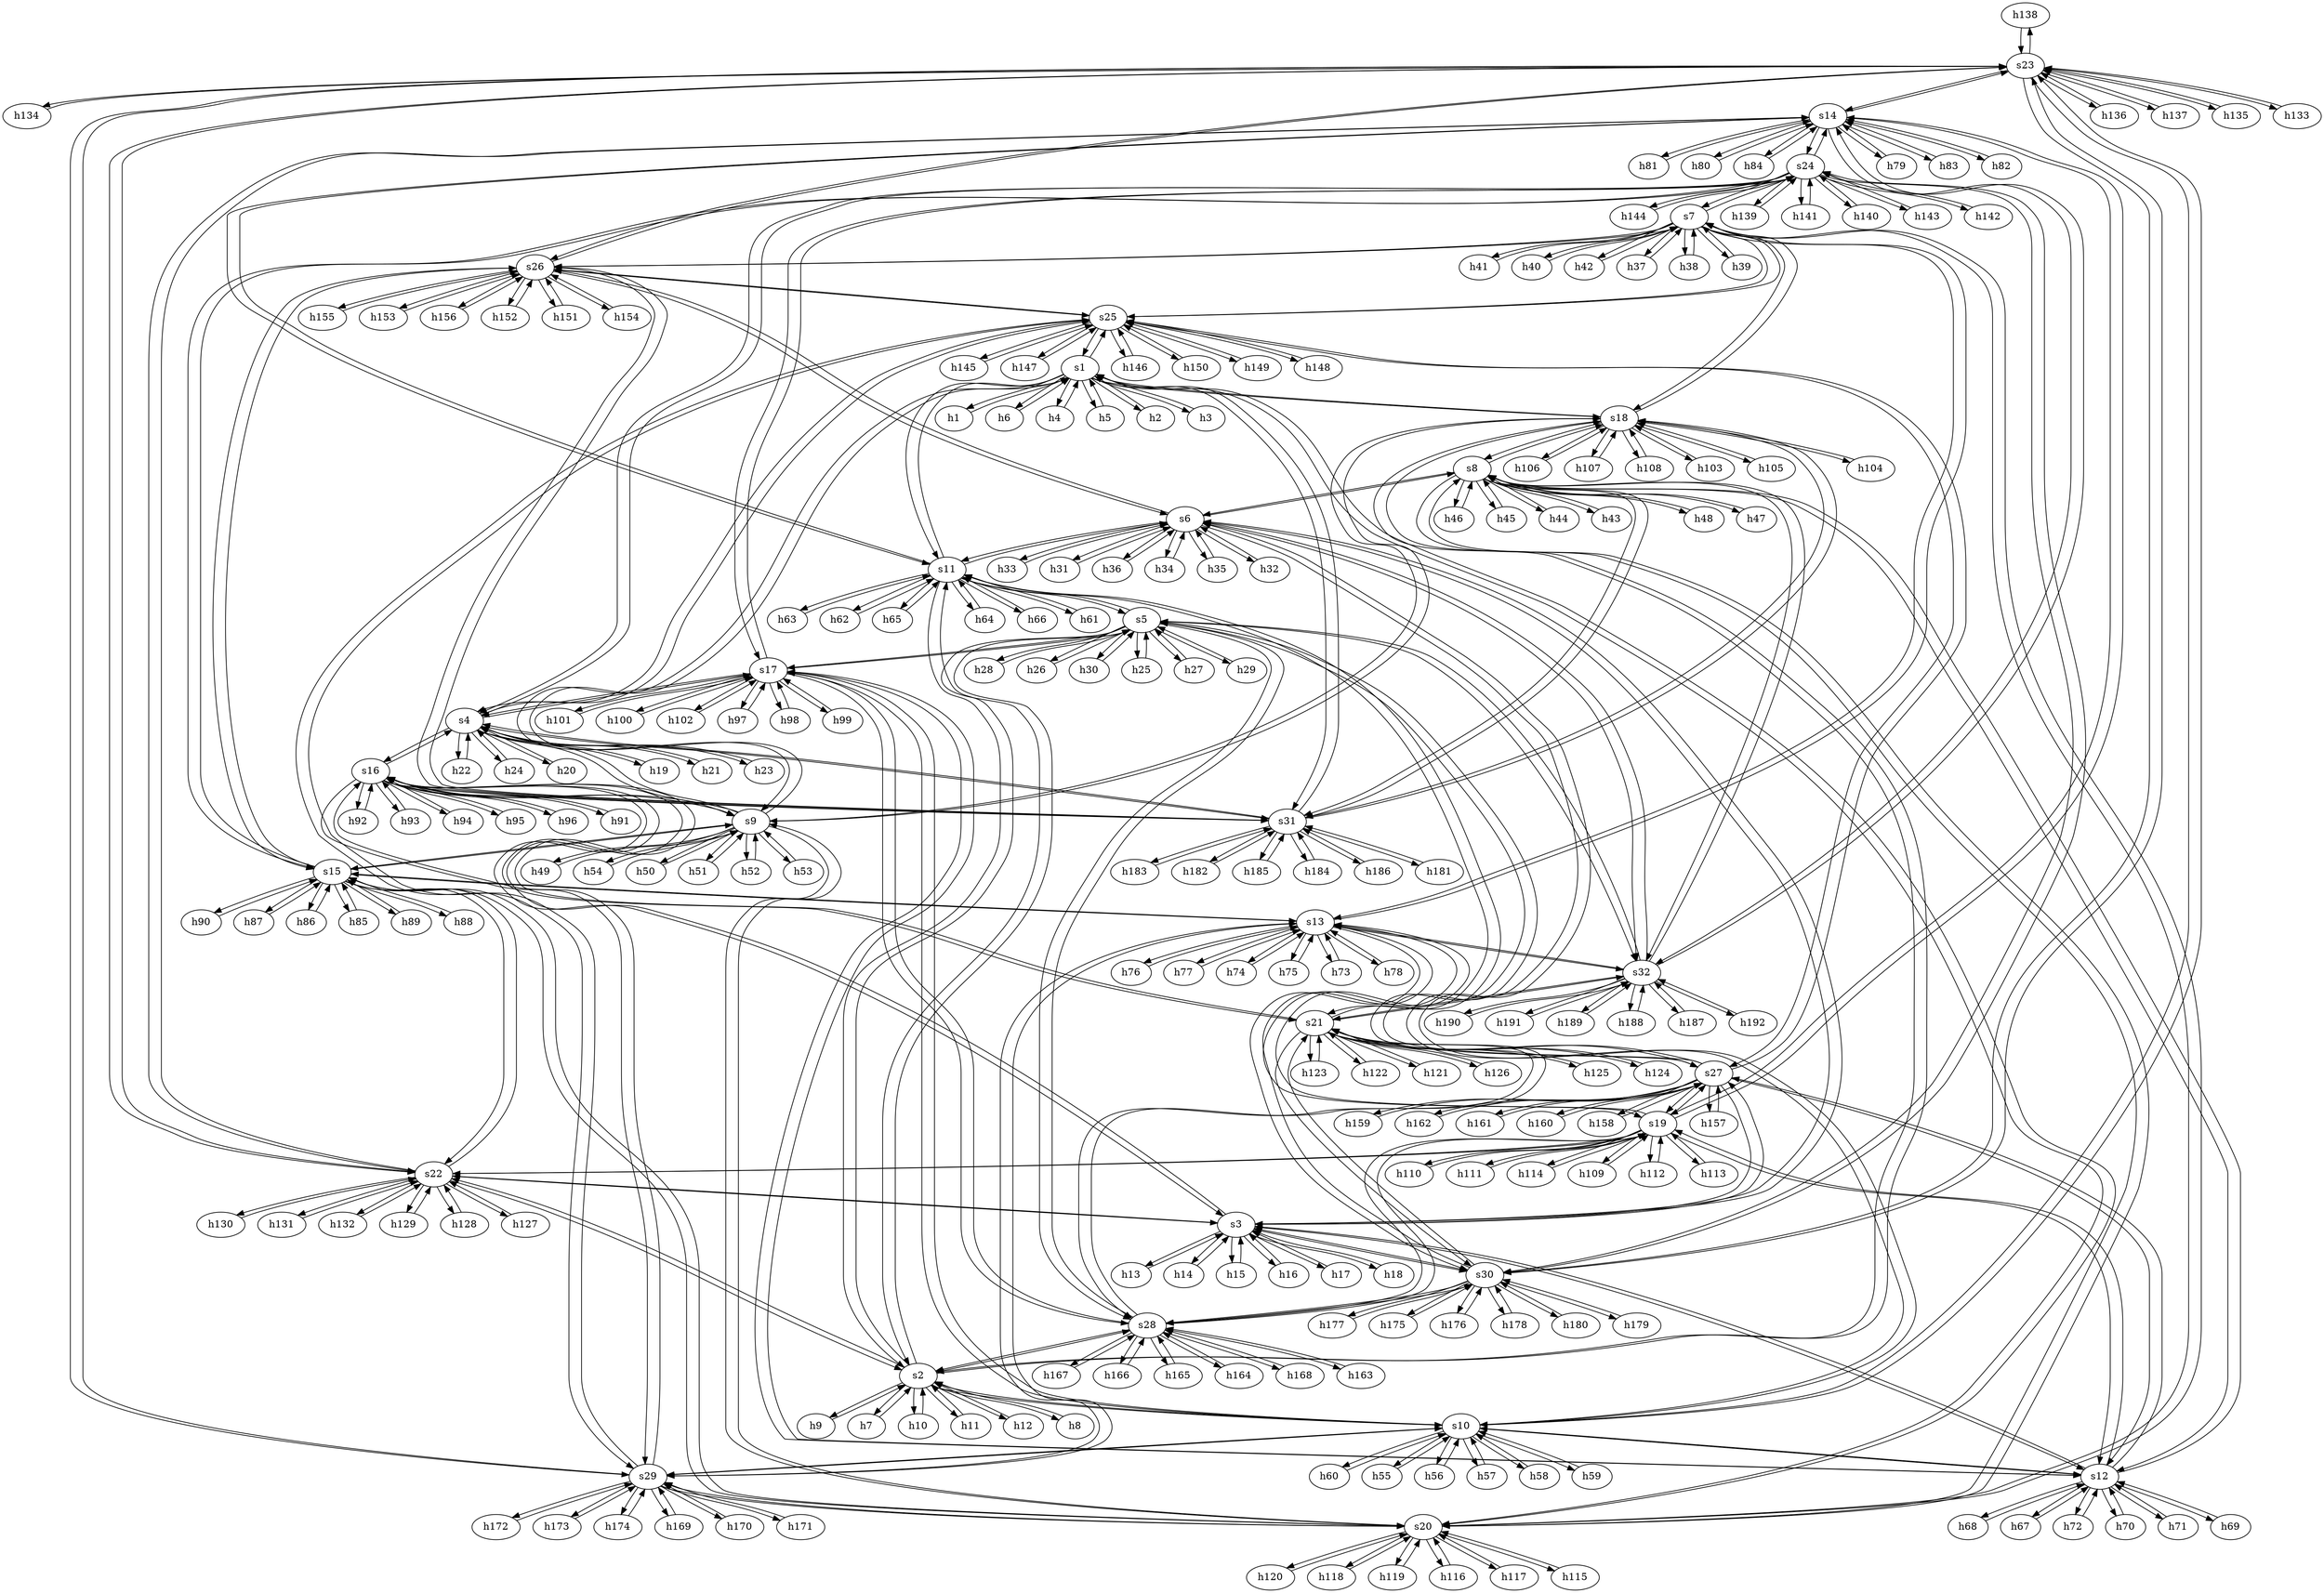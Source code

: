 strict digraph "" {
	h138	 [ip="111.0.0.138",
		mac="0:0:0:0:0:8a",
		type=host];
	s23	 [id=23,
		type=switch];
	h138 -> s23	 [capacity="1Gbps",
		cost=1,
		dst_port=11,
		src_port=0];
	h139	 [ip="111.0.0.139",
		mac="0:0:0:0:0:8b",
		type=host];
	s24	 [id=24,
		type=switch];
	h139 -> s24	 [capacity="1Gbps",
		cost=1,
		dst_port=6,
		src_port=0];
	h134	 [ip="111.0.0.134",
		mac="0:0:0:0:0:86",
		type=host];
	h134 -> s23	 [capacity="1Gbps",
		cost=1,
		dst_port=7,
		src_port=0];
	s7	 [id=7,
		type=switch];
	h41	 [ip="111.0.0.41",
		mac="0:0:0:0:0:29",
		type=host];
	s7 -> h41	 [capacity="1Gbps",
		cost=1,
		dst_port=0,
		src_port=10];
	h40	 [ip="111.0.0.40",
		mac="0:0:0:0:0:28",
		type=host];
	s7 -> h40	 [capacity="1Gbps",
		cost=1,
		dst_port=0,
		src_port=9];
	h42	 [ip="111.0.0.42",
		mac="0:0:0:0:0:2a",
		type=host];
	s7 -> h42	 [capacity="1Gbps",
		cost=1,
		dst_port=0,
		src_port=11];
	s18	 [id=18,
		type=switch];
	s7 -> s18	 [capacity="1Gbps",
		cost=1,
		dst_port=5,
		src_port=0];
	s13	 [id=13,
		type=switch];
	s7 -> s13	 [capacity="1Gbps",
		cost=1,
		dst_port=1,
		src_port=1];
	s25	 [id=25,
		type=switch];
	s7 -> s25	 [capacity="1Gbps",
		cost=1,
		dst_port=1,
		src_port=5];
	h37	 [ip="111.0.0.37",
		mac="0:0:0:0:0:25",
		type=host];
	s7 -> h37	 [capacity="1Gbps",
		cost=1,
		dst_port=0,
		src_port=6];
	h38	 [ip="111.0.0.38",
		mac="0:0:0:0:0:26",
		type=host];
	s7 -> h38	 [capacity="1Gbps",
		cost=1,
		dst_port=0,
		src_port=7];
	h39	 [ip="111.0.0.39",
		mac="0:0:0:0:0:27",
		type=host];
	s7 -> h39	 [capacity="1Gbps",
		cost=1,
		dst_port=0,
		src_port=8];
	s20	 [id=20,
		type=switch];
	s7 -> s20	 [capacity="1Gbps",
		cost=1,
		dst_port=3,
		src_port=2];
	s26	 [id=26,
		type=switch];
	s7 -> s26	 [capacity="1Gbps",
		cost=1,
		dst_port=0,
		src_port=3];
	s7 -> s24	 [capacity="1Gbps",
		cost=1,
		dst_port=0,
		src_port=4];
	h136	 [ip="111.0.0.136",
		mac="0:0:0:0:0:88",
		type=host];
	h136 -> s23	 [capacity="1Gbps",
		cost=1,
		dst_port=9,
		src_port=0];
	h137	 [ip="111.0.0.137",
		mac="0:0:0:0:0:89",
		type=host];
	h137 -> s23	 [capacity="1Gbps",
		cost=1,
		dst_port=10,
		src_port=0];
	h130	 [ip="111.0.0.130",
		mac="0:0:0:0:0:82",
		type=host];
	s22	 [id=22,
		type=switch];
	h130 -> s22	 [capacity="1Gbps",
		cost=1,
		dst_port=9,
		src_port=0];
	h131	 [ip="111.0.0.131",
		mac="0:0:0:0:0:83",
		type=host];
	h131 -> s22	 [capacity="1Gbps",
		cost=1,
		dst_port=10,
		src_port=0];
	h132	 [ip="111.0.0.132",
		mac="0:0:0:0:0:84",
		type=host];
	h132 -> s22	 [capacity="1Gbps",
		cost=1,
		dst_port=11,
		src_port=0];
	h20	 [ip="111.0.0.20",
		mac="0:0:0:0:0:14",
		type=host];
	s4	 [id=4,
		type=switch];
	h20 -> s4	 [capacity="1Gbps",
		cost=1,
		dst_port=7,
		src_port=0];
	h47	 [ip="111.0.0.47",
		mac="0:0:0:0:0:2f",
		type=host];
	s8	 [id=8,
		type=switch];
	h47 -> s8	 [capacity="1Gbps",
		cost=1,
		dst_port=10,
		src_port=0];
	h46	 [ip="111.0.0.46",
		mac="0:0:0:0:0:2e",
		type=host];
	h46 -> s8	 [capacity="1Gbps",
		cost=1,
		dst_port=9,
		src_port=0];
	h45	 [ip="111.0.0.45",
		mac="0:0:0:0:0:2d",
		type=host];
	h45 -> s8	 [capacity="1Gbps",
		cost=1,
		dst_port=8,
		src_port=0];
	h44	 [ip="111.0.0.44",
		mac="0:0:0:0:0:2c",
		type=host];
	h44 -> s8	 [capacity="1Gbps",
		cost=1,
		dst_port=7,
		src_port=0];
	h43	 [ip="111.0.0.43",
		mac="0:0:0:0:0:2b",
		type=host];
	h43 -> s8	 [capacity="1Gbps",
		cost=1,
		dst_port=6,
		src_port=0];
	s5	 [id=5,
		type=switch];
	s11	 [id=11,
		type=switch];
	s5 -> s11	 [capacity="1Gbps",
		cost=1,
		dst_port=3,
		src_port=1];
	s17	 [id=17,
		type=switch];
	s5 -> s17	 [capacity="1Gbps",
		cost=1,
		dst_port=2,
		src_port=2];
	s32	 [id=32,
		type=switch];
	s5 -> s32	 [capacity="1Gbps",
		cost=1,
		dst_port=3,
		src_port=3];
	h29	 [ip="111.0.0.29",
		mac="0:0:0:0:0:1d",
		type=host];
	s5 -> h29	 [capacity="1Gbps",
		cost=1,
		dst_port=0,
		src_port=10];
	h28	 [ip="111.0.0.28",
		mac="0:0:0:0:0:1c",
		type=host];
	s5 -> h28	 [capacity="1Gbps",
		cost=1,
		dst_port=0,
		src_port=9];
	s2	 [id=2,
		type=switch];
	s5 -> s2	 [capacity="1Gbps",
		cost=1,
		dst_port=3,
		src_port=0];
	h26	 [ip="111.0.0.26",
		mac="0:0:0:0:0:1a",
		type=host];
	s5 -> h26	 [capacity="1Gbps",
		cost=1,
		dst_port=0,
		src_port=7];
	h30	 [ip="111.0.0.30",
		mac="0:0:0:0:0:1e",
		type=host];
	s5 -> h30	 [capacity="1Gbps",
		cost=1,
		dst_port=0,
		src_port=11];
	h25	 [ip="111.0.0.25",
		mac="0:0:0:0:0:19",
		type=host];
	s5 -> h25	 [capacity="1Gbps",
		cost=1,
		dst_port=0,
		src_port=6];
	s27	 [id=27,
		type=switch];
	s5 -> s27	 [capacity="1Gbps",
		cost=1,
		dst_port=3,
		src_port=4];
	s28	 [id=28,
		type=switch];
	s5 -> s28	 [capacity="1Gbps",
		cost=1,
		dst_port=4,
		src_port=5];
	h27	 [ip="111.0.0.27",
		mac="0:0:0:0:0:1b",
		type=host];
	s5 -> h27	 [capacity="1Gbps",
		cost=1,
		dst_port=0,
		src_port=8];
	h41 -> s7	 [capacity="1Gbps",
		cost=1,
		dst_port=10,
		src_port=0];
	h40 -> s7	 [capacity="1Gbps",
		cost=1,
		dst_port=9,
		src_port=0];
	s4 -> h20	 [capacity="1Gbps",
		cost=1,
		dst_port=0,
		src_port=7];
	s4 -> s17	 [capacity="1Gbps",
		cost=1,
		dst_port=3,
		src_port=1];
	s16	 [id=16,
		type=switch];
	s4 -> s16	 [capacity="1Gbps",
		cost=1,
		dst_port=3,
		src_port=3];
	s31	 [id=31,
		type=switch];
	s4 -> s31	 [capacity="1Gbps",
		cost=1,
		dst_port=3,
		src_port=2];
	h19	 [ip="111.0.0.19",
		mac="0:0:0:0:0:13",
		type=host];
	s4 -> h19	 [capacity="1Gbps",
		cost=1,
		dst_port=0,
		src_port=6];
	s9	 [id=9,
		type=switch];
	s4 -> s9	 [capacity="1Gbps",
		cost=1,
		dst_port=4,
		src_port=0];
	h21	 [ip="111.0.0.21",
		mac="0:0:0:0:0:15",
		type=host];
	s4 -> h21	 [capacity="1Gbps",
		cost=1,
		dst_port=0,
		src_port=8];
	h23	 [ip="111.0.0.23",
		mac="0:0:0:0:0:17",
		type=host];
	s4 -> h23	 [capacity="1Gbps",
		cost=1,
		dst_port=0,
		src_port=10];
	h22	 [ip="111.0.0.22",
		mac="0:0:0:0:0:16",
		type=host];
	s4 -> h22	 [capacity="1Gbps",
		cost=1,
		dst_port=0,
		src_port=9];
	s4 -> s25	 [capacity="1Gbps",
		cost=1,
		dst_port=2,
		src_port=5];
	s4 -> s24	 [capacity="1Gbps",
		cost=1,
		dst_port=5,
		src_port=4];
	h24	 [ip="111.0.0.24",
		mac="0:0:0:0:0:18",
		type=host];
	s4 -> h24	 [capacity="1Gbps",
		cost=1,
		dst_port=0,
		src_port=11];
	h49	 [ip="111.0.0.49",
		mac="0:0:0:0:0:31",
		type=host];
	h49 -> s9	 [capacity="1Gbps",
		cost=1,
		dst_port=6,
		src_port=0];
	h48	 [ip="111.0.0.48",
		mac="0:0:0:0:0:30",
		type=host];
	h48 -> s8	 [capacity="1Gbps",
		cost=1,
		dst_port=11,
		src_port=0];
	h149	 [ip="111.0.0.149",
		mac="0:0:0:0:0:95",
		type=host];
	h149 -> s25	 [capacity="1Gbps",
		cost=1,
		dst_port=10,
		src_port=0];
	h148	 [ip="111.0.0.148",
		mac="0:0:0:0:0:94",
		type=host];
	h148 -> s25	 [capacity="1Gbps",
		cost=1,
		dst_port=9,
		src_port=0];
	h179	 [ip="111.0.0.179",
		mac="0:0:0:0:0:b3",
		type=host];
	s30	 [id=30,
		type=switch];
	h179 -> s30	 [capacity="1Gbps",
		cost=1,
		dst_port=10,
		src_port=0];
	h135	 [ip="111.0.0.135",
		mac="0:0:0:0:0:87",
		type=host];
	h135 -> s23	 [capacity="1Gbps",
		cost=1,
		dst_port=8,
		src_port=0];
	h141	 [ip="111.0.0.141",
		mac="0:0:0:0:0:8d",
		type=host];
	h141 -> s24	 [capacity="1Gbps",
		cost=1,
		dst_port=8,
		src_port=0];
	h140	 [ip="111.0.0.140",
		mac="0:0:0:0:0:8c",
		type=host];
	h140 -> s24	 [capacity="1Gbps",
		cost=1,
		dst_port=7,
		src_port=0];
	h143	 [ip="111.0.0.143",
		mac="0:0:0:0:0:8f",
		type=host];
	h143 -> s24	 [capacity="1Gbps",
		cost=1,
		dst_port=10,
		src_port=0];
	h142	 [ip="111.0.0.142",
		mac="0:0:0:0:0:8e",
		type=host];
	h142 -> s24	 [capacity="1Gbps",
		cost=1,
		dst_port=9,
		src_port=0];
	h145	 [ip="111.0.0.145",
		mac="0:0:0:0:0:91",
		type=host];
	h145 -> s25	 [capacity="1Gbps",
		cost=1,
		dst_port=6,
		src_port=0];
	h144	 [ip="111.0.0.144",
		mac="0:0:0:0:0:90",
		type=host];
	h144 -> s24	 [capacity="1Gbps",
		cost=1,
		dst_port=11,
		src_port=0];
	h147	 [ip="111.0.0.147",
		mac="0:0:0:0:0:93",
		type=host];
	h147 -> s25	 [capacity="1Gbps",
		cost=1,
		dst_port=8,
		src_port=0];
	h146	 [ip="111.0.0.146",
		mac="0:0:0:0:0:92",
		type=host];
	h146 -> s25	 [capacity="1Gbps",
		cost=1,
		dst_port=7,
		src_port=0];
	h129	 [ip="111.0.0.129",
		mac="0:0:0:0:0:81",
		type=host];
	h129 -> s22	 [capacity="1Gbps",
		cost=1,
		dst_port=8,
		src_port=0];
	h128	 [ip="111.0.0.128",
		mac="0:0:0:0:0:80",
		type=host];
	h128 -> s22	 [capacity="1Gbps",
		cost=1,
		dst_port=7,
		src_port=0];
	h127	 [ip="111.0.0.127",
		mac="0:0:0:0:0:7f",
		type=host];
	h127 -> s22	 [capacity="1Gbps",
		cost=1,
		dst_port=6,
		src_port=0];
	h126	 [ip="111.0.0.126",
		mac="0:0:0:0:0:7e",
		type=host];
	s21	 [id=21,
		type=switch];
	h126 -> s21	 [capacity="1Gbps",
		cost=1,
		dst_port=11,
		src_port=0];
	h125	 [ip="111.0.0.125",
		mac="0:0:0:0:0:7d",
		type=host];
	h125 -> s21	 [capacity="1Gbps",
		cost=1,
		dst_port=10,
		src_port=0];
	h124	 [ip="111.0.0.124",
		mac="0:0:0:0:0:7c",
		type=host];
	h124 -> s21	 [capacity="1Gbps",
		cost=1,
		dst_port=9,
		src_port=0];
	h123	 [ip="111.0.0.123",
		mac="0:0:0:0:0:7b",
		type=host];
	h123 -> s21	 [capacity="1Gbps",
		cost=1,
		dst_port=8,
		src_port=0];
	h122	 [ip="111.0.0.122",
		mac="0:0:0:0:0:7a",
		type=host];
	h122 -> s21	 [capacity="1Gbps",
		cost=1,
		dst_port=7,
		src_port=0];
	h121	 [ip="111.0.0.121",
		mac="0:0:0:0:0:79",
		type=host];
	h121 -> s21	 [capacity="1Gbps",
		cost=1,
		dst_port=6,
		src_port=0];
	h120	 [ip="111.0.0.120",
		mac="0:0:0:0:0:78",
		type=host];
	h120 -> s20	 [capacity="1Gbps",
		cost=1,
		dst_port=11,
		src_port=0];
	h54	 [ip="111.0.0.54",
		mac="0:0:0:0:0:36",
		type=host];
	h54 -> s9	 [capacity="1Gbps",
		cost=1,
		dst_port=11,
		src_port=0];
	h55	 [ip="111.0.0.55",
		mac="0:0:0:0:0:37",
		type=host];
	s10	 [id=10,
		type=switch];
	h55 -> s10	 [capacity="1Gbps",
		cost=1,
		dst_port=6,
		src_port=0];
	h56	 [ip="111.0.0.56",
		mac="0:0:0:0:0:38",
		type=host];
	h56 -> s10	 [capacity="1Gbps",
		cost=1,
		dst_port=7,
		src_port=0];
	h57	 [ip="111.0.0.57",
		mac="0:0:0:0:0:39",
		type=host];
	h57 -> s10	 [capacity="1Gbps",
		cost=1,
		dst_port=8,
		src_port=0];
	h50	 [ip="111.0.0.50",
		mac="0:0:0:0:0:32",
		type=host];
	h50 -> s9	 [capacity="1Gbps",
		cost=1,
		dst_port=7,
		src_port=0];
	h51	 [ip="111.0.0.51",
		mac="0:0:0:0:0:33",
		type=host];
	h51 -> s9	 [capacity="1Gbps",
		cost=1,
		dst_port=8,
		src_port=0];
	h52	 [ip="111.0.0.52",
		mac="0:0:0:0:0:34",
		type=host];
	h52 -> s9	 [capacity="1Gbps",
		cost=1,
		dst_port=9,
		src_port=0];
	h53	 [ip="111.0.0.53",
		mac="0:0:0:0:0:35",
		type=host];
	h53 -> s9	 [capacity="1Gbps",
		cost=1,
		dst_port=10,
		src_port=0];
	h133	 [ip="111.0.0.133",
		mac="0:0:0:0:0:85",
		type=host];
	h133 -> s23	 [capacity="1Gbps",
		cost=1,
		dst_port=6,
		src_port=0];
	h58	 [ip="111.0.0.58",
		mac="0:0:0:0:0:3a",
		type=host];
	h58 -> s10	 [capacity="1Gbps",
		cost=1,
		dst_port=9,
		src_port=0];
	h59	 [ip="111.0.0.59",
		mac="0:0:0:0:0:3b",
		type=host];
	h59 -> s10	 [capacity="1Gbps",
		cost=1,
		dst_port=10,
		src_port=0];
	h159	 [ip="111.0.0.159",
		mac="0:0:0:0:0:9f",
		type=host];
	h159 -> s27	 [capacity="1Gbps",
		cost=1,
		dst_port=8,
		src_port=0];
	h181	 [ip="111.0.0.181",
		mac="0:0:0:0:0:b5",
		type=host];
	h181 -> s31	 [capacity="1Gbps",
		cost=1,
		dst_port=6,
		src_port=0];
	h177	 [ip="111.0.0.177",
		mac="0:0:0:0:0:b1",
		type=host];
	h177 -> s30	 [capacity="1Gbps",
		cost=1,
		dst_port=8,
		src_port=0];
	h42 -> s7	 [capacity="1Gbps",
		cost=1,
		dst_port=11,
		src_port=0];
	h118	 [ip="111.0.0.118",
		mac="0:0:0:0:0:76",
		type=host];
	h118 -> s20	 [capacity="1Gbps",
		cost=1,
		dst_port=9,
		src_port=0];
	h119	 [ip="111.0.0.119",
		mac="0:0:0:0:0:77",
		type=host];
	h119 -> s20	 [capacity="1Gbps",
		cost=1,
		dst_port=10,
		src_port=0];
	h112	 [ip="111.0.0.112",
		mac="0:0:0:0:0:70",
		type=host];
	s19	 [id=19,
		type=switch];
	h112 -> s19	 [capacity="1Gbps",
		cost=1,
		dst_port=9,
		src_port=0];
	h113	 [ip="111.0.0.113",
		mac="0:0:0:0:0:71",
		type=host];
	h113 -> s19	 [capacity="1Gbps",
		cost=1,
		dst_port=10,
		src_port=0];
	h110	 [ip="111.0.0.110",
		mac="0:0:0:0:0:6e",
		type=host];
	h110 -> s19	 [capacity="1Gbps",
		cost=1,
		dst_port=7,
		src_port=0];
	h111	 [ip="111.0.0.111",
		mac="0:0:0:0:0:6f",
		type=host];
	h111 -> s19	 [capacity="1Gbps",
		cost=1,
		dst_port=8,
		src_port=0];
	h116	 [ip="111.0.0.116",
		mac="0:0:0:0:0:74",
		type=host];
	h116 -> s20	 [capacity="1Gbps",
		cost=1,
		dst_port=7,
		src_port=0];
	h117	 [ip="111.0.0.117",
		mac="0:0:0:0:0:75",
		type=host];
	h117 -> s20	 [capacity="1Gbps",
		cost=1,
		dst_port=8,
		src_port=0];
	h114	 [ip="111.0.0.114",
		mac="0:0:0:0:0:72",
		type=host];
	h114 -> s19	 [capacity="1Gbps",
		cost=1,
		dst_port=11,
		src_port=0];
	h115	 [ip="111.0.0.115",
		mac="0:0:0:0:0:73",
		type=host];
	h115 -> s20	 [capacity="1Gbps",
		cost=1,
		dst_port=6,
		src_port=0];
	h69	 [ip="111.0.0.69",
		mac="0:0:0:0:0:45",
		type=host];
	s12	 [id=12,
		type=switch];
	h69 -> s12	 [capacity="1Gbps",
		cost=1,
		dst_port=8,
		src_port=0];
	h68	 [ip="111.0.0.68",
		mac="0:0:0:0:0:44",
		type=host];
	h68 -> s12	 [capacity="1Gbps",
		cost=1,
		dst_port=7,
		src_port=0];
	h190	 [ip="111.0.0.190",
		mac="0:0:0:0:0:be",
		type=host];
	h190 -> s32	 [capacity="1Gbps",
		cost=1,
		dst_port=9,
		src_port=0];
	h191	 [ip="111.0.0.191",
		mac="0:0:0:0:0:bf",
		type=host];
	h191 -> s32	 [capacity="1Gbps",
		cost=1,
		dst_port=10,
		src_port=0];
	h61	 [ip="111.0.0.61",
		mac="0:0:0:0:0:3d",
		type=host];
	h61 -> s11	 [capacity="1Gbps",
		cost=1,
		dst_port=6,
		src_port=0];
	h60	 [ip="111.0.0.60",
		mac="0:0:0:0:0:3c",
		type=host];
	h60 -> s10	 [capacity="1Gbps",
		cost=1,
		dst_port=11,
		src_port=0];
	h63	 [ip="111.0.0.63",
		mac="0:0:0:0:0:3f",
		type=host];
	h63 -> s11	 [capacity="1Gbps",
		cost=1,
		dst_port=8,
		src_port=0];
	h62	 [ip="111.0.0.62",
		mac="0:0:0:0:0:3e",
		type=host];
	h62 -> s11	 [capacity="1Gbps",
		cost=1,
		dst_port=7,
		src_port=0];
	h65	 [ip="111.0.0.65",
		mac="0:0:0:0:0:41",
		type=host];
	h65 -> s11	 [capacity="1Gbps",
		cost=1,
		dst_port=10,
		src_port=0];
	h64	 [ip="111.0.0.64",
		mac="0:0:0:0:0:40",
		type=host];
	h64 -> s11	 [capacity="1Gbps",
		cost=1,
		dst_port=9,
		src_port=0];
	h67	 [ip="111.0.0.67",
		mac="0:0:0:0:0:43",
		type=host];
	h67 -> s12	 [capacity="1Gbps",
		cost=1,
		dst_port=6,
		src_port=0];
	h66	 [ip="111.0.0.66",
		mac="0:0:0:0:0:42",
		type=host];
	h66 -> s11	 [capacity="1Gbps",
		cost=1,
		dst_port=11,
		src_port=0];
	h183	 [ip="111.0.0.183",
		mac="0:0:0:0:0:b7",
		type=host];
	h183 -> s31	 [capacity="1Gbps",
		cost=1,
		dst_port=8,
		src_port=0];
	h170	 [ip="111.0.0.170",
		mac="0:0:0:0:0:aa",
		type=host];
	s29	 [id=29,
		type=switch];
	h170 -> s29	 [capacity="1Gbps",
		cost=1,
		dst_port=7,
		src_port=0];
	h171	 [ip="111.0.0.171",
		mac="0:0:0:0:0:ab",
		type=host];
	h171 -> s29	 [capacity="1Gbps",
		cost=1,
		dst_port=8,
		src_port=0];
	h172	 [ip="111.0.0.172",
		mac="0:0:0:0:0:ac",
		type=host];
	h172 -> s29	 [capacity="1Gbps",
		cost=1,
		dst_port=9,
		src_port=0];
	h173	 [ip="111.0.0.173",
		mac="0:0:0:0:0:ad",
		type=host];
	h173 -> s29	 [capacity="1Gbps",
		cost=1,
		dst_port=10,
		src_port=0];
	h174	 [ip="111.0.0.174",
		mac="0:0:0:0:0:ae",
		type=host];
	h174 -> s29	 [capacity="1Gbps",
		cost=1,
		dst_port=11,
		src_port=0];
	h182	 [ip="111.0.0.182",
		mac="0:0:0:0:0:b6",
		type=host];
	h182 -> s31	 [capacity="1Gbps",
		cost=1,
		dst_port=7,
		src_port=0];
	h175	 [ip="111.0.0.175",
		mac="0:0:0:0:0:af",
		type=host];
	h175 -> s30	 [capacity="1Gbps",
		cost=1,
		dst_port=6,
		src_port=0];
	s19 -> h112	 [capacity="1Gbps",
		cost=1,
		dst_port=0,
		src_port=9];
	s19 -> h113	 [capacity="1Gbps",
		cost=1,
		dst_port=0,
		src_port=10];
	s19 -> h110	 [capacity="1Gbps",
		cost=1,
		dst_port=0,
		src_port=7];
	s19 -> h111	 [capacity="1Gbps",
		cost=1,
		dst_port=0,
		src_port=8];
	s19 -> h114	 [capacity="1Gbps",
		cost=1,
		dst_port=0,
		src_port=11];
	s19 -> s13	 [capacity="1Gbps",
		cost=1,
		dst_port=0,
		src_port=0];
	s19 -> s12	 [capacity="1Gbps",
		cost=1,
		dst_port=0,
		src_port=1];
	s14	 [id=14,
		type=switch];
	s19 -> s14	 [capacity="1Gbps",
		cost=1,
		dst_port=0,
		src_port=2];
	h109	 [ip="111.0.0.109",
		mac="0:0:0:0:0:6d",
		type=host];
	s19 -> h109	 [capacity="1Gbps",
		cost=1,
		dst_port=0,
		src_port=6];
	s19 -> s22	 [capacity="1Gbps",
		cost=1,
		dst_port=0,
		src_port=3];
	s19 -> s27	 [capacity="1Gbps",
		cost=1,
		dst_port=0,
		src_port=4];
	s19 -> s28	 [capacity="1Gbps",
		cost=1,
		dst_port=0,
		src_port=5];
	s18 -> s7	 [capacity="1Gbps",
		cost=1,
		dst_port=0,
		src_port=5];
	h105	 [ip="111.0.0.105",
		mac="0:0:0:0:0:69",
		type=host];
	s18 -> h105	 [capacity="1Gbps",
		cost=1,
		dst_port=0,
		src_port=8];
	h104	 [ip="111.0.0.104",
		mac="0:0:0:0:0:68",
		type=host];
	s18 -> h104	 [capacity="1Gbps",
		cost=1,
		dst_port=0,
		src_port=7];
	h106	 [ip="111.0.0.106",
		mac="0:0:0:0:0:6a",
		type=host];
	s18 -> h106	 [capacity="1Gbps",
		cost=1,
		dst_port=0,
		src_port=9];
	h107	 [ip="111.0.0.107",
		mac="0:0:0:0:0:6b",
		type=host];
	s18 -> h107	 [capacity="1Gbps",
		cost=1,
		dst_port=0,
		src_port=10];
	h108	 [ip="111.0.0.108",
		mac="0:0:0:0:0:6c",
		type=host];
	s18 -> h108	 [capacity="1Gbps",
		cost=1,
		dst_port=0,
		src_port=11];
	h103	 [ip="111.0.0.103",
		mac="0:0:0:0:0:67",
		type=host];
	s18 -> h103	 [capacity="1Gbps",
		cost=1,
		dst_port=0,
		src_port=6];
	s18 -> s31	 [capacity="1Gbps",
		cost=1,
		dst_port=4,
		src_port=4];
	s18 -> s9	 [capacity="1Gbps",
		cost=1,
		dst_port=0,
		src_port=0];
	s18 -> s8	 [capacity="1Gbps",
		cost=1,
		dst_port=0,
		src_port=1];
	s18 -> s2	 [capacity="1Gbps",
		cost=1,
		dst_port=0,
		src_port=2];
	s1	 [id=1,
		type=switch];
	s18 -> s1	 [capacity="1Gbps",
		cost=1,
		dst_port=1,
		src_port=3];
	h176	 [ip="111.0.0.176",
		mac="0:0:0:0:0:b0",
		type=host];
	h176 -> s30	 [capacity="1Gbps",
		cost=1,
		dst_port=7,
		src_port=0];
	s13 -> s7	 [capacity="1Gbps",
		cost=1,
		dst_port=1,
		src_port=1];
	s13 -> s19	 [capacity="1Gbps",
		cost=1,
		dst_port=0,
		src_port=0];
	s15	 [id=15,
		type=switch];
	s13 -> s15	 [capacity="1Gbps",
		cost=1,
		dst_port=1,
		src_port=3];
	h78	 [ip="111.0.0.78",
		mac="0:0:0:0:0:4e",
		type=host];
	s13 -> h78	 [capacity="1Gbps",
		cost=1,
		dst_port=0,
		src_port=11];
	h76	 [ip="111.0.0.76",
		mac="0:0:0:0:0:4c",
		type=host];
	s13 -> h76	 [capacity="1Gbps",
		cost=1,
		dst_port=0,
		src_port=9];
	h77	 [ip="111.0.0.77",
		mac="0:0:0:0:0:4d",
		type=host];
	s13 -> h77	 [capacity="1Gbps",
		cost=1,
		dst_port=0,
		src_port=10];
	h74	 [ip="111.0.0.74",
		mac="0:0:0:0:0:4a",
		type=host];
	s13 -> h74	 [capacity="1Gbps",
		cost=1,
		dst_port=0,
		src_port=7];
	h75	 [ip="111.0.0.75",
		mac="0:0:0:0:0:4b",
		type=host];
	s13 -> h75	 [capacity="1Gbps",
		cost=1,
		dst_port=0,
		src_port=8];
	h73	 [ip="111.0.0.73",
		mac="0:0:0:0:0:49",
		type=host];
	s13 -> h73	 [capacity="1Gbps",
		cost=1,
		dst_port=0,
		src_port=6];
	s13 -> s30	 [capacity="1Gbps",
		cost=1,
		dst_port=2,
		src_port=2];
	s13 -> s32	 [capacity="1Gbps",
		cost=1,
		dst_port=1,
		src_port=4];
	s13 -> s29	 [capacity="1Gbps",
		cost=1,
		dst_port=0,
		src_port=5];
	s12 -> h69	 [capacity="1Gbps",
		cost=1,
		dst_port=0,
		src_port=8];
	s12 -> h68	 [capacity="1Gbps",
		cost=1,
		dst_port=0,
		src_port=7];
	s12 -> h67	 [capacity="1Gbps",
		cost=1,
		dst_port=0,
		src_port=6];
	s12 -> s19	 [capacity="1Gbps",
		cost=1,
		dst_port=1,
		src_port=0];
	s12 -> s10	 [capacity="1Gbps",
		cost=1,
		dst_port=4,
		src_port=3];
	s12 -> s17	 [capacity="1Gbps",
		cost=1,
		dst_port=0,
		src_port=4];
	h72	 [ip="111.0.0.72",
		mac="0:0:0:0:0:48",
		type=host];
	s12 -> h72	 [capacity="1Gbps",
		cost=1,
		dst_port=0,
		src_port=11];
	h70	 [ip="111.0.0.70",
		mac="0:0:0:0:0:46",
		type=host];
	s12 -> h70	 [capacity="1Gbps",
		cost=1,
		dst_port=0,
		src_port=9];
	h71	 [ip="111.0.0.71",
		mac="0:0:0:0:0:47",
		type=host];
	s12 -> h71	 [capacity="1Gbps",
		cost=1,
		dst_port=0,
		src_port=10];
	s12 -> s8	 [capacity="1Gbps",
		cost=1,
		dst_port=1,
		src_port=1];
	s3	 [id=3,
		type=switch];
	s12 -> s3	 [capacity="1Gbps",
		cost=1,
		dst_port=1,
		src_port=2];
	s12 -> s27	 [capacity="1Gbps",
		cost=1,
		dst_port=2,
		src_port=5];
	s11 -> s5	 [capacity="1Gbps",
		cost=1,
		dst_port=1,
		src_port=3];
	s11 -> h61	 [capacity="1Gbps",
		cost=1,
		dst_port=0,
		src_port=6];
	s11 -> h63	 [capacity="1Gbps",
		cost=1,
		dst_port=0,
		src_port=8];
	s11 -> h62	 [capacity="1Gbps",
		cost=1,
		dst_port=0,
		src_port=7];
	s11 -> h65	 [capacity="1Gbps",
		cost=1,
		dst_port=0,
		src_port=10];
	s11 -> h64	 [capacity="1Gbps",
		cost=1,
		dst_port=0,
		src_port=9];
	s11 -> h66	 [capacity="1Gbps",
		cost=1,
		dst_port=0,
		src_port=11];
	s11 -> s14	 [capacity="1Gbps",
		cost=1,
		dst_port=1,
		src_port=4];
	s11 -> s2	 [capacity="1Gbps",
		cost=1,
		dst_port=1,
		src_port=0];
	s11 -> s1	 [capacity="1Gbps",
		cost=1,
		dst_port=2,
		src_port=1];
	s6	 [id=6,
		type=switch];
	s11 -> s6	 [capacity="1Gbps",
		cost=1,
		dst_port=2,
		src_port=2];
	s11 -> s21	 [capacity="1Gbps",
		cost=1,
		dst_port=1,
		src_port=5];
	s10 -> h55	 [capacity="1Gbps",
		cost=1,
		dst_port=0,
		src_port=6];
	s10 -> h56	 [capacity="1Gbps",
		cost=1,
		dst_port=0,
		src_port=7];
	s10 -> h57	 [capacity="1Gbps",
		cost=1,
		dst_port=0,
		src_port=8];
	s10 -> h58	 [capacity="1Gbps",
		cost=1,
		dst_port=0,
		src_port=9];
	s10 -> h59	 [capacity="1Gbps",
		cost=1,
		dst_port=0,
		src_port=10];
	s10 -> h60	 [capacity="1Gbps",
		cost=1,
		dst_port=0,
		src_port=11];
	s10 -> s12	 [capacity="1Gbps",
		cost=1,
		dst_port=3,
		src_port=4];
	s10 -> s17	 [capacity="1Gbps",
		cost=1,
		dst_port=1,
		src_port=1];
	s10 -> s23	 [capacity="1Gbps",
		cost=1,
		dst_port=0,
		src_port=3];
	s10 -> s2	 [capacity="1Gbps",
		cost=1,
		dst_port=2,
		src_port=0];
	s10 -> s6	 [capacity="1Gbps",
		cost=1,
		dst_port=3,
		src_port=2];
	s10 -> s29	 [capacity="1Gbps",
		cost=1,
		dst_port=1,
		src_port=5];
	s17 -> s5	 [capacity="1Gbps",
		cost=1,
		dst_port=2,
		src_port=2];
	s17 -> s4	 [capacity="1Gbps",
		cost=1,
		dst_port=1,
		src_port=3];
	s17 -> s12	 [capacity="1Gbps",
		cost=1,
		dst_port=4,
		src_port=0];
	s17 -> s10	 [capacity="1Gbps",
		cost=1,
		dst_port=1,
		src_port=1];
	h101	 [ip="111.0.0.101",
		mac="0:0:0:0:0:65",
		type=host];
	s17 -> h101	 [capacity="1Gbps",
		cost=1,
		dst_port=0,
		src_port=10];
	h100	 [ip="111.0.0.100",
		mac="0:0:0:0:0:64",
		type=host];
	s17 -> h100	 [capacity="1Gbps",
		cost=1,
		dst_port=0,
		src_port=9];
	h102	 [ip="111.0.0.102",
		mac="0:0:0:0:0:66",
		type=host];
	s17 -> h102	 [capacity="1Gbps",
		cost=1,
		dst_port=0,
		src_port=11];
	h97	 [ip="111.0.0.97",
		mac="0:0:0:0:0:61",
		type=host];
	s17 -> h97	 [capacity="1Gbps",
		cost=1,
		dst_port=0,
		src_port=6];
	h98	 [ip="111.0.0.98",
		mac="0:0:0:0:0:62",
		type=host];
	s17 -> h98	 [capacity="1Gbps",
		cost=1,
		dst_port=0,
		src_port=7];
	h99	 [ip="111.0.0.99",
		mac="0:0:0:0:0:63",
		type=host];
	s17 -> h99	 [capacity="1Gbps",
		cost=1,
		dst_port=0,
		src_port=8];
	s17 -> s24	 [capacity="1Gbps",
		cost=1,
		dst_port=1,
		src_port=4];
	s17 -> s28	 [capacity="1Gbps",
		cost=1,
		dst_port=2,
		src_port=5];
	s16 -> s4	 [capacity="1Gbps",
		cost=1,
		dst_port=3,
		src_port=3];
	s16 -> s31	 [capacity="1Gbps",
		cost=1,
		dst_port=2,
		src_port=2];
	h91	 [ip="111.0.0.91",
		mac="0:0:0:0:0:5b",
		type=host];
	s16 -> h91	 [capacity="1Gbps",
		cost=1,
		dst_port=0,
		src_port=6];
	h92	 [ip="111.0.0.92",
		mac="0:0:0:0:0:5c",
		type=host];
	s16 -> h92	 [capacity="1Gbps",
		cost=1,
		dst_port=0,
		src_port=7];
	h93	 [ip="111.0.0.93",
		mac="0:0:0:0:0:5d",
		type=host];
	s16 -> h93	 [capacity="1Gbps",
		cost=1,
		dst_port=0,
		src_port=8];
	h94	 [ip="111.0.0.94",
		mac="0:0:0:0:0:5e",
		type=host];
	s16 -> h94	 [capacity="1Gbps",
		cost=1,
		dst_port=0,
		src_port=9];
	h95	 [ip="111.0.0.95",
		mac="0:0:0:0:0:5f",
		type=host];
	s16 -> h95	 [capacity="1Gbps",
		cost=1,
		dst_port=0,
		src_port=10];
	h96	 [ip="111.0.0.96",
		mac="0:0:0:0:0:60",
		type=host];
	s16 -> h96	 [capacity="1Gbps",
		cost=1,
		dst_port=0,
		src_port=11];
	s16 -> s9	 [capacity="1Gbps",
		cost=1,
		dst_port=2,
		src_port=0];
	s16 -> s3	 [capacity="1Gbps",
		cost=1,
		dst_port=0,
		src_port=1];
	s16 -> s21	 [capacity="1Gbps",
		cost=1,
		dst_port=2,
		src_port=4];
	s16 -> s29	 [capacity="1Gbps",
		cost=1,
		dst_port=2,
		src_port=5];
	s15 -> s13	 [capacity="1Gbps",
		cost=1,
		dst_port=3,
		src_port=1];
	h87	 [ip="111.0.0.87",
		mac="0:0:0:0:0:57",
		type=host];
	s15 -> h87	 [capacity="1Gbps",
		cost=1,
		dst_port=0,
		src_port=8];
	h86	 [ip="111.0.0.86",
		mac="0:0:0:0:0:56",
		type=host];
	s15 -> h86	 [capacity="1Gbps",
		cost=1,
		dst_port=0,
		src_port=7];
	h85	 [ip="111.0.0.85",
		mac="0:0:0:0:0:55",
		type=host];
	s15 -> h85	 [capacity="1Gbps",
		cost=1,
		dst_port=0,
		src_port=6];
	h89	 [ip="111.0.0.89",
		mac="0:0:0:0:0:59",
		type=host];
	s15 -> h89	 [capacity="1Gbps",
		cost=1,
		dst_port=0,
		src_port=10];
	h88	 [ip="111.0.0.88",
		mac="0:0:0:0:0:58",
		type=host];
	s15 -> h88	 [capacity="1Gbps",
		cost=1,
		dst_port=0,
		src_port=9];
	h90	 [ip="111.0.0.90",
		mac="0:0:0:0:0:5a",
		type=host];
	s15 -> h90	 [capacity="1Gbps",
		cost=1,
		dst_port=0,
		src_port=11];
	s15 -> s9	 [capacity="1Gbps",
		cost=1,
		dst_port=3,
		src_port=0];
	s15 -> s22	 [capacity="1Gbps",
		cost=1,
		dst_port=3,
		src_port=2];
	s15 -> s20	 [capacity="1Gbps",
		cost=1,
		dst_port=4,
		src_port=3];
	s15 -> s26	 [capacity="1Gbps",
		cost=1,
		dst_port=3,
		src_port=4];
	s15 -> s24	 [capacity="1Gbps",
		cost=1,
		dst_port=3,
		src_port=5];
	s14 -> s19	 [capacity="1Gbps",
		cost=1,
		dst_port=2,
		src_port=0];
	s14 -> s11	 [capacity="1Gbps",
		cost=1,
		dst_port=4,
		src_port=1];
	h79	 [ip="111.0.0.79",
		mac="0:0:0:0:0:4f",
		type=host];
	s14 -> h79	 [capacity="1Gbps",
		cost=1,
		dst_port=0,
		src_port=6];
	h83	 [ip="111.0.0.83",
		mac="0:0:0:0:0:53",
		type=host];
	s14 -> h83	 [capacity="1Gbps",
		cost=1,
		dst_port=0,
		src_port=10];
	h82	 [ip="111.0.0.82",
		mac="0:0:0:0:0:52",
		type=host];
	s14 -> h82	 [capacity="1Gbps",
		cost=1,
		dst_port=0,
		src_port=9];
	h81	 [ip="111.0.0.81",
		mac="0:0:0:0:0:51",
		type=host];
	s14 -> h81	 [capacity="1Gbps",
		cost=1,
		dst_port=0,
		src_port=8];
	h80	 [ip="111.0.0.80",
		mac="0:0:0:0:0:50",
		type=host];
	s14 -> h80	 [capacity="1Gbps",
		cost=1,
		dst_port=0,
		src_port=7];
	h84	 [ip="111.0.0.84",
		mac="0:0:0:0:0:54",
		type=host];
	s14 -> h84	 [capacity="1Gbps",
		cost=1,
		dst_port=0,
		src_port=11];
	s14 -> s32	 [capacity="1Gbps",
		cost=1,
		dst_port=4,
		src_port=2];
	s14 -> s23	 [capacity="1Gbps",
		cost=1,
		dst_port=2,
		src_port=4];
	s14 -> s22	 [capacity="1Gbps",
		cost=1,
		dst_port=4,
		src_port=3];
	s14 -> s24	 [capacity="1Gbps",
		cost=1,
		dst_port=4,
		src_port=5];
	h178	 [ip="111.0.0.178",
		mac="0:0:0:0:0:b2",
		type=host];
	h178 -> s30	 [capacity="1Gbps",
		cost=1,
		dst_port=9,
		src_port=0];
	h189	 [ip="111.0.0.189",
		mac="0:0:0:0:0:bd",
		type=host];
	h189 -> s32	 [capacity="1Gbps",
		cost=1,
		dst_port=8,
		src_port=0];
	h188	 [ip="111.0.0.188",
		mac="0:0:0:0:0:bc",
		type=host];
	h188 -> s32	 [capacity="1Gbps",
		cost=1,
		dst_port=7,
		src_port=0];
	h78 -> s13	 [capacity="1Gbps",
		cost=1,
		dst_port=11,
		src_port=0];
	h79 -> s14	 [capacity="1Gbps",
		cost=1,
		dst_port=6,
		src_port=0];
	h76 -> s13	 [capacity="1Gbps",
		cost=1,
		dst_port=9,
		src_port=0];
	h77 -> s13	 [capacity="1Gbps",
		cost=1,
		dst_port=10,
		src_port=0];
	h74 -> s13	 [capacity="1Gbps",
		cost=1,
		dst_port=7,
		src_port=0];
	h75 -> s13	 [capacity="1Gbps",
		cost=1,
		dst_port=8,
		src_port=0];
	h72 -> s12	 [capacity="1Gbps",
		cost=1,
		dst_port=11,
		src_port=0];
	h73 -> s13	 [capacity="1Gbps",
		cost=1,
		dst_port=6,
		src_port=0];
	h70 -> s12	 [capacity="1Gbps",
		cost=1,
		dst_port=9,
		src_port=0];
	h71 -> s12	 [capacity="1Gbps",
		cost=1,
		dst_port=10,
		src_port=0];
	h8	 [ip="111.0.0.8",
		mac="0:0:0:0:0:8",
		type=host];
	h8 -> s2	 [capacity="1Gbps",
		cost=1,
		dst_port=7,
		src_port=0];
	h9	 [ip="111.0.0.9",
		mac="0:0:0:0:0:9",
		type=host];
	h9 -> s2	 [capacity="1Gbps",
		cost=1,
		dst_port=8,
		src_port=0];
	h2	 [ip="111.0.0.2",
		mac="0:0:0:0:0:2",
		type=host];
	h2 -> s1	 [capacity="1Gbps",
		cost=1,
		dst_port=7,
		src_port=0];
	h3	 [ip="111.0.0.3",
		mac="0:0:0:0:0:3",
		type=host];
	h3 -> s1	 [capacity="1Gbps",
		cost=1,
		dst_port=8,
		src_port=0];
	h1	 [ip="111.0.0.1",
		mac="0:0:0:0:0:1",
		type=host];
	h1 -> s1	 [capacity="1Gbps",
		cost=1,
		dst_port=6,
		src_port=0];
	h6	 [ip="111.0.0.6",
		mac="0:0:0:0:0:6",
		type=host];
	h6 -> s1	 [capacity="1Gbps",
		cost=1,
		dst_port=11,
		src_port=0];
	h7	 [ip="111.0.0.7",
		mac="0:0:0:0:0:7",
		type=host];
	h7 -> s2	 [capacity="1Gbps",
		cost=1,
		dst_port=6,
		src_port=0];
	h4	 [ip="111.0.0.4",
		mac="0:0:0:0:0:4",
		type=host];
	h4 -> s1	 [capacity="1Gbps",
		cost=1,
		dst_port=9,
		src_port=0];
	h5	 [ip="111.0.0.5",
		mac="0:0:0:0:0:5",
		type=host];
	h5 -> s1	 [capacity="1Gbps",
		cost=1,
		dst_port=10,
		src_port=0];
	h185	 [ip="111.0.0.185",
		mac="0:0:0:0:0:b9",
		type=host];
	h185 -> s31	 [capacity="1Gbps",
		cost=1,
		dst_port=10,
		src_port=0];
	h184	 [ip="111.0.0.184",
		mac="0:0:0:0:0:b8",
		type=host];
	h184 -> s31	 [capacity="1Gbps",
		cost=1,
		dst_port=9,
		src_port=0];
	h187	 [ip="111.0.0.187",
		mac="0:0:0:0:0:bb",
		type=host];
	h187 -> s32	 [capacity="1Gbps",
		cost=1,
		dst_port=6,
		src_port=0];
	h105 -> s18	 [capacity="1Gbps",
		cost=1,
		dst_port=8,
		src_port=0];
	h186	 [ip="111.0.0.186",
		mac="0:0:0:0:0:ba",
		type=host];
	h186 -> s31	 [capacity="1Gbps",
		cost=1,
		dst_port=11,
		src_port=0];
	h104 -> s18	 [capacity="1Gbps",
		cost=1,
		dst_port=7,
		src_port=0];
	h106 -> s18	 [capacity="1Gbps",
		cost=1,
		dst_port=9,
		src_port=0];
	h107 -> s18	 [capacity="1Gbps",
		cost=1,
		dst_port=10,
		src_port=0];
	h180	 [ip="111.0.0.180",
		mac="0:0:0:0:0:b4",
		type=host];
	h180 -> s30	 [capacity="1Gbps",
		cost=1,
		dst_port=11,
		src_port=0];
	h83 -> s14	 [capacity="1Gbps",
		cost=1,
		dst_port=10,
		src_port=0];
	h82 -> s14	 [capacity="1Gbps",
		cost=1,
		dst_port=9,
		src_port=0];
	h81 -> s14	 [capacity="1Gbps",
		cost=1,
		dst_port=8,
		src_port=0];
	h80 -> s14	 [capacity="1Gbps",
		cost=1,
		dst_port=7,
		src_port=0];
	h87 -> s15	 [capacity="1Gbps",
		cost=1,
		dst_port=8,
		src_port=0];
	h86 -> s15	 [capacity="1Gbps",
		cost=1,
		dst_port=7,
		src_port=0];
	h85 -> s15	 [capacity="1Gbps",
		cost=1,
		dst_port=6,
		src_port=0];
	h84 -> s14	 [capacity="1Gbps",
		cost=1,
		dst_port=11,
		src_port=0];
	h101 -> s17	 [capacity="1Gbps",
		cost=1,
		dst_port=10,
		src_port=0];
	h89 -> s15	 [capacity="1Gbps",
		cost=1,
		dst_port=10,
		src_port=0];
	h88 -> s15	 [capacity="1Gbps",
		cost=1,
		dst_port=9,
		src_port=0];
	h109 -> s19	 [capacity="1Gbps",
		cost=1,
		dst_port=6,
		src_port=0];
	h108 -> s18	 [capacity="1Gbps",
		cost=1,
		dst_port=11,
		src_port=0];
	h100 -> s17	 [capacity="1Gbps",
		cost=1,
		dst_port=9,
		src_port=0];
	h103 -> s18	 [capacity="1Gbps",
		cost=1,
		dst_port=6,
		src_port=0];
	h102 -> s17	 [capacity="1Gbps",
		cost=1,
		dst_port=11,
		src_port=0];
	s31 -> s4	 [capacity="1Gbps",
		cost=1,
		dst_port=2,
		src_port=3];
	s31 -> h181	 [capacity="1Gbps",
		cost=1,
		dst_port=0,
		src_port=6];
	s31 -> h183	 [capacity="1Gbps",
		cost=1,
		dst_port=0,
		src_port=8];
	s31 -> h182	 [capacity="1Gbps",
		cost=1,
		dst_port=0,
		src_port=7];
	s31 -> s18	 [capacity="1Gbps",
		cost=1,
		dst_port=4,
		src_port=4];
	s31 -> s16	 [capacity="1Gbps",
		cost=1,
		dst_port=2,
		src_port=2];
	s31 -> h185	 [capacity="1Gbps",
		cost=1,
		dst_port=0,
		src_port=10];
	s31 -> h184	 [capacity="1Gbps",
		cost=1,
		dst_port=0,
		src_port=9];
	s31 -> h186	 [capacity="1Gbps",
		cost=1,
		dst_port=0,
		src_port=11];
	s31 -> s8	 [capacity="1Gbps",
		cost=1,
		dst_port=2,
		src_port=0];
	s31 -> s1	 [capacity="1Gbps",
		cost=1,
		dst_port=3,
		src_port=1];
	s31 -> s26	 [capacity="1Gbps",
		cost=1,
		dst_port=1,
		src_port=5];
	s30 -> h179	 [capacity="1Gbps",
		cost=1,
		dst_port=0,
		src_port=10];
	s30 -> h177	 [capacity="1Gbps",
		cost=1,
		dst_port=0,
		src_port=8];
	s30 -> h175	 [capacity="1Gbps",
		cost=1,
		dst_port=0,
		src_port=6];
	s30 -> h176	 [capacity="1Gbps",
		cost=1,
		dst_port=0,
		src_port=7];
	s30 -> s13	 [capacity="1Gbps",
		cost=1,
		dst_port=2,
		src_port=2];
	s30 -> h178	 [capacity="1Gbps",
		cost=1,
		dst_port=0,
		src_port=9];
	s30 -> h180	 [capacity="1Gbps",
		cost=1,
		dst_port=0,
		src_port=11];
	s30 -> s23	 [capacity="1Gbps",
		cost=1,
		dst_port=1,
		src_port=0];
	s30 -> s3	 [capacity="1Gbps",
		cost=1,
		dst_port=3,
		src_port=1];
	s30 -> s21	 [capacity="1Gbps",
		cost=1,
		dst_port=0,
		src_port=3];
	s30 -> s24	 [capacity="1Gbps",
		cost=1,
		dst_port=2,
		src_port=4];
	s30 -> s28	 [capacity="1Gbps",
		cost=1,
		dst_port=3,
		src_port=5];
	s32 -> s5	 [capacity="1Gbps",
		cost=1,
		dst_port=3,
		src_port=3];
	s32 -> h190	 [capacity="1Gbps",
		cost=1,
		dst_port=0,
		src_port=9];
	s32 -> h191	 [capacity="1Gbps",
		cost=1,
		dst_port=0,
		src_port=10];
	s32 -> s13	 [capacity="1Gbps",
		cost=1,
		dst_port=4,
		src_port=1];
	s32 -> s14	 [capacity="1Gbps",
		cost=1,
		dst_port=2,
		src_port=4];
	s32 -> h189	 [capacity="1Gbps",
		cost=1,
		dst_port=0,
		src_port=8];
	s32 -> h188	 [capacity="1Gbps",
		cost=1,
		dst_port=0,
		src_port=7];
	s32 -> h187	 [capacity="1Gbps",
		cost=1,
		dst_port=0,
		src_port=6];
	h192	 [ip="111.0.0.192",
		mac="0:0:0:0:0:c0",
		type=host];
	s32 -> h192	 [capacity="1Gbps",
		cost=1,
		dst_port=0,
		src_port=11];
	s32 -> s8	 [capacity="1Gbps",
		cost=1,
		dst_port=4,
		src_port=0];
	s32 -> s6	 [capacity="1Gbps",
		cost=1,
		dst_port=4,
		src_port=2];
	s32 -> s21	 [capacity="1Gbps",
		cost=1,
		dst_port=3,
		src_port=5];
	h192 -> s32	 [capacity="1Gbps",
		cost=1,
		dst_port=11,
		src_port=0];
	h18	 [ip="111.0.0.18",
		mac="0:0:0:0:0:12",
		type=host];
	h18 -> s3	 [capacity="1Gbps",
		cost=1,
		dst_port=11,
		src_port=0];
	h19 -> s4	 [capacity="1Gbps",
		cost=1,
		dst_port=6,
		src_port=0];
	h10	 [ip="111.0.0.10",
		mac="0:0:0:0:0:a",
		type=host];
	h10 -> s2	 [capacity="1Gbps",
		cost=1,
		dst_port=9,
		src_port=0];
	h11	 [ip="111.0.0.11",
		mac="0:0:0:0:0:b",
		type=host];
	h11 -> s2	 [capacity="1Gbps",
		cost=1,
		dst_port=10,
		src_port=0];
	h12	 [ip="111.0.0.12",
		mac="0:0:0:0:0:c",
		type=host];
	h12 -> s2	 [capacity="1Gbps",
		cost=1,
		dst_port=11,
		src_port=0];
	h13	 [ip="111.0.0.13",
		mac="0:0:0:0:0:d",
		type=host];
	h13 -> s3	 [capacity="1Gbps",
		cost=1,
		dst_port=6,
		src_port=0];
	h14	 [ip="111.0.0.14",
		mac="0:0:0:0:0:e",
		type=host];
	h14 -> s3	 [capacity="1Gbps",
		cost=1,
		dst_port=7,
		src_port=0];
	h15	 [ip="111.0.0.15",
		mac="0:0:0:0:0:f",
		type=host];
	h15 -> s3	 [capacity="1Gbps",
		cost=1,
		dst_port=8,
		src_port=0];
	h16	 [ip="111.0.0.16",
		mac="0:0:0:0:0:10",
		type=host];
	h16 -> s3	 [capacity="1Gbps",
		cost=1,
		dst_port=9,
		src_port=0];
	h17	 [ip="111.0.0.17",
		mac="0:0:0:0:0:11",
		type=host];
	h17 -> s3	 [capacity="1Gbps",
		cost=1,
		dst_port=10,
		src_port=0];
	h90 -> s15	 [capacity="1Gbps",
		cost=1,
		dst_port=11,
		src_port=0];
	h91 -> s16	 [capacity="1Gbps",
		cost=1,
		dst_port=6,
		src_port=0];
	h92 -> s16	 [capacity="1Gbps",
		cost=1,
		dst_port=7,
		src_port=0];
	h93 -> s16	 [capacity="1Gbps",
		cost=1,
		dst_port=8,
		src_port=0];
	h94 -> s16	 [capacity="1Gbps",
		cost=1,
		dst_port=9,
		src_port=0];
	h95 -> s16	 [capacity="1Gbps",
		cost=1,
		dst_port=10,
		src_port=0];
	h96 -> s16	 [capacity="1Gbps",
		cost=1,
		dst_port=11,
		src_port=0];
	h97 -> s17	 [capacity="1Gbps",
		cost=1,
		dst_port=6,
		src_port=0];
	h98 -> s17	 [capacity="1Gbps",
		cost=1,
		dst_port=7,
		src_port=0];
	h99 -> s17	 [capacity="1Gbps",
		cost=1,
		dst_port=8,
		src_port=0];
	s9 -> s4	 [capacity="1Gbps",
		cost=1,
		dst_port=0,
		src_port=4];
	s9 -> h49	 [capacity="1Gbps",
		cost=1,
		dst_port=0,
		src_port=6];
	s9 -> h54	 [capacity="1Gbps",
		cost=1,
		dst_port=0,
		src_port=11];
	s9 -> h50	 [capacity="1Gbps",
		cost=1,
		dst_port=0,
		src_port=7];
	s9 -> h51	 [capacity="1Gbps",
		cost=1,
		dst_port=0,
		src_port=8];
	s9 -> h52	 [capacity="1Gbps",
		cost=1,
		dst_port=0,
		src_port=9];
	s9 -> h53	 [capacity="1Gbps",
		cost=1,
		dst_port=0,
		src_port=10];
	s9 -> s18	 [capacity="1Gbps",
		cost=1,
		dst_port=0,
		src_port=0];
	s9 -> s16	 [capacity="1Gbps",
		cost=1,
		dst_port=0,
		src_port=2];
	s9 -> s15	 [capacity="1Gbps",
		cost=1,
		dst_port=0,
		src_port=3];
	s9 -> s1	 [capacity="1Gbps",
		cost=1,
		dst_port=0,
		src_port=1];
	s9 -> s20	 [capacity="1Gbps",
		cost=1,
		dst_port=0,
		src_port=5];
	s8 -> h47	 [capacity="1Gbps",
		cost=1,
		dst_port=0,
		src_port=10];
	s8 -> h46	 [capacity="1Gbps",
		cost=1,
		dst_port=0,
		src_port=9];
	s8 -> h45	 [capacity="1Gbps",
		cost=1,
		dst_port=0,
		src_port=8];
	s8 -> h44	 [capacity="1Gbps",
		cost=1,
		dst_port=0,
		src_port=7];
	s8 -> h43	 [capacity="1Gbps",
		cost=1,
		dst_port=0,
		src_port=6];
	s8 -> h48	 [capacity="1Gbps",
		cost=1,
		dst_port=0,
		src_port=11];
	s8 -> s18	 [capacity="1Gbps",
		cost=1,
		dst_port=1,
		src_port=0];
	s8 -> s12	 [capacity="1Gbps",
		cost=1,
		dst_port=1,
		src_port=1];
	s8 -> s31	 [capacity="1Gbps",
		cost=1,
		dst_port=0,
		src_port=2];
	s8 -> s32	 [capacity="1Gbps",
		cost=1,
		dst_port=0,
		src_port=4];
	s8 -> s6	 [capacity="1Gbps",
		cost=1,
		dst_port=0,
		src_port=3];
	s8 -> s20	 [capacity="1Gbps",
		cost=1,
		dst_port=1,
		src_port=5];
	h29 -> s5	 [capacity="1Gbps",
		cost=1,
		dst_port=10,
		src_port=0];
	h28 -> s5	 [capacity="1Gbps",
		cost=1,
		dst_port=9,
		src_port=0];
	s23 -> h138	 [capacity="1Gbps",
		cost=1,
		dst_port=0,
		src_port=11];
	s23 -> h134	 [capacity="1Gbps",
		cost=1,
		dst_port=0,
		src_port=7];
	s23 -> h136	 [capacity="1Gbps",
		cost=1,
		dst_port=0,
		src_port=9];
	s23 -> h137	 [capacity="1Gbps",
		cost=1,
		dst_port=0,
		src_port=10];
	s23 -> h135	 [capacity="1Gbps",
		cost=1,
		dst_port=0,
		src_port=8];
	s23 -> h133	 [capacity="1Gbps",
		cost=1,
		dst_port=0,
		src_port=6];
	s23 -> s10	 [capacity="1Gbps",
		cost=1,
		dst_port=3,
		src_port=0];
	s23 -> s14	 [capacity="1Gbps",
		cost=1,
		dst_port=4,
		src_port=2];
	s23 -> s30	 [capacity="1Gbps",
		cost=1,
		dst_port=0,
		src_port=1];
	s23 -> s22	 [capacity="1Gbps",
		cost=1,
		dst_port=5,
		src_port=3];
	s23 -> s26	 [capacity="1Gbps",
		cost=1,
		dst_port=4,
		src_port=4];
	s23 -> s29	 [capacity="1Gbps",
		cost=1,
		dst_port=3,
		src_port=5];
	s3 -> s12	 [capacity="1Gbps",
		cost=1,
		dst_port=2,
		src_port=1];
	s3 -> s16	 [capacity="1Gbps",
		cost=1,
		dst_port=1,
		src_port=0];
	s3 -> s30	 [capacity="1Gbps",
		cost=1,
		dst_port=1,
		src_port=3];
	s3 -> h18	 [capacity="1Gbps",
		cost=1,
		dst_port=0,
		src_port=11];
	s3 -> h13	 [capacity="1Gbps",
		cost=1,
		dst_port=0,
		src_port=6];
	s3 -> h14	 [capacity="1Gbps",
		cost=1,
		dst_port=0,
		src_port=7];
	s3 -> h15	 [capacity="1Gbps",
		cost=1,
		dst_port=0,
		src_port=8];
	s3 -> h16	 [capacity="1Gbps",
		cost=1,
		dst_port=0,
		src_port=9];
	s3 -> h17	 [capacity="1Gbps",
		cost=1,
		dst_port=0,
		src_port=10];
	s3 -> s6	 [capacity="1Gbps",
		cost=1,
		dst_port=1,
		src_port=2];
	s3 -> s22	 [capacity="1Gbps",
		cost=1,
		dst_port=1,
		src_port=4];
	s3 -> s27	 [capacity="1Gbps",
		cost=1,
		dst_port=1,
		src_port=5];
	s2 -> s5	 [capacity="1Gbps",
		cost=1,
		dst_port=0,
		src_port=3];
	s2 -> s18	 [capacity="1Gbps",
		cost=1,
		dst_port=2,
		src_port=0];
	s2 -> s11	 [capacity="1Gbps",
		cost=1,
		dst_port=0,
		src_port=1];
	s2 -> s10	 [capacity="1Gbps",
		cost=1,
		dst_port=0,
		src_port=2];
	s2 -> h8	 [capacity="1Gbps",
		cost=1,
		dst_port=0,
		src_port=7];
	s2 -> h9	 [capacity="1Gbps",
		cost=1,
		dst_port=0,
		src_port=8];
	s2 -> h7	 [capacity="1Gbps",
		cost=1,
		dst_port=0,
		src_port=6];
	s2 -> h10	 [capacity="1Gbps",
		cost=1,
		dst_port=0,
		src_port=9];
	s2 -> h11	 [capacity="1Gbps",
		cost=1,
		dst_port=0,
		src_port=10];
	s2 -> h12	 [capacity="1Gbps",
		cost=1,
		dst_port=0,
		src_port=11];
	s2 -> s22	 [capacity="1Gbps",
		cost=1,
		dst_port=2,
		src_port=4];
	s2 -> s28	 [capacity="1Gbps",
		cost=1,
		dst_port=1,
		src_port=5];
	s1 -> s18	 [capacity="1Gbps",
		cost=1,
		dst_port=3,
		src_port=1];
	s1 -> s11	 [capacity="1Gbps",
		cost=1,
		dst_port=1,
		src_port=2];
	s1 -> h2	 [capacity="1Gbps",
		cost=1,
		dst_port=0,
		src_port=7];
	s1 -> h3	 [capacity="1Gbps",
		cost=1,
		dst_port=0,
		src_port=8];
	s1 -> h1	 [capacity="1Gbps",
		cost=1,
		dst_port=0,
		src_port=6];
	s1 -> h6	 [capacity="1Gbps",
		cost=1,
		dst_port=0,
		src_port=11];
	s1 -> h4	 [capacity="1Gbps",
		cost=1,
		dst_port=0,
		src_port=9];
	s1 -> h5	 [capacity="1Gbps",
		cost=1,
		dst_port=0,
		src_port=10];
	s1 -> s31	 [capacity="1Gbps",
		cost=1,
		dst_port=1,
		src_port=3];
	s1 -> s9	 [capacity="1Gbps",
		cost=1,
		dst_port=1,
		src_port=0];
	s1 -> s25	 [capacity="1Gbps",
		cost=1,
		dst_port=0,
		src_port=5];
	s1 -> s20	 [capacity="1Gbps",
		cost=1,
		dst_port=2,
		src_port=4];
	h26 -> s5	 [capacity="1Gbps",
		cost=1,
		dst_port=7,
		src_port=0];
	h21 -> s4	 [capacity="1Gbps",
		cost=1,
		dst_port=8,
		src_port=0];
	s6 -> s11	 [capacity="1Gbps",
		cost=1,
		dst_port=2,
		src_port=2];
	s6 -> s10	 [capacity="1Gbps",
		cost=1,
		dst_port=2,
		src_port=3];
	s6 -> s32	 [capacity="1Gbps",
		cost=1,
		dst_port=2,
		src_port=4];
	s6 -> s8	 [capacity="1Gbps",
		cost=1,
		dst_port=3,
		src_port=0];
	s6 -> s3	 [capacity="1Gbps",
		cost=1,
		dst_port=2,
		src_port=1];
	h32	 [ip="111.0.0.32",
		mac="0:0:0:0:0:20",
		type=host];
	s6 -> h32	 [capacity="1Gbps",
		cost=1,
		dst_port=0,
		src_port=7];
	h33	 [ip="111.0.0.33",
		mac="0:0:0:0:0:21",
		type=host];
	s6 -> h33	 [capacity="1Gbps",
		cost=1,
		dst_port=0,
		src_port=8];
	h31	 [ip="111.0.0.31",
		mac="0:0:0:0:0:1f",
		type=host];
	s6 -> h31	 [capacity="1Gbps",
		cost=1,
		dst_port=0,
		src_port=6];
	h36	 [ip="111.0.0.36",
		mac="0:0:0:0:0:24",
		type=host];
	s6 -> h36	 [capacity="1Gbps",
		cost=1,
		dst_port=0,
		src_port=11];
	h34	 [ip="111.0.0.34",
		mac="0:0:0:0:0:22",
		type=host];
	s6 -> h34	 [capacity="1Gbps",
		cost=1,
		dst_port=0,
		src_port=9];
	h35	 [ip="111.0.0.35",
		mac="0:0:0:0:0:23",
		type=host];
	s6 -> h35	 [capacity="1Gbps",
		cost=1,
		dst_port=0,
		src_port=10];
	s6 -> s26	 [capacity="1Gbps",
		cost=1,
		dst_port=2,
		src_port=5];
	h23 -> s4	 [capacity="1Gbps",
		cost=1,
		dst_port=10,
		src_port=0];
	h22 -> s4	 [capacity="1Gbps",
		cost=1,
		dst_port=9,
		src_port=0];
	h163	 [ip="111.0.0.163",
		mac="0:0:0:0:0:a3",
		type=host];
	h163 -> s28	 [capacity="1Gbps",
		cost=1,
		dst_port=6,
		src_port=0];
	h162	 [ip="111.0.0.162",
		mac="0:0:0:0:0:a2",
		type=host];
	h162 -> s27	 [capacity="1Gbps",
		cost=1,
		dst_port=11,
		src_port=0];
	h161	 [ip="111.0.0.161",
		mac="0:0:0:0:0:a1",
		type=host];
	h161 -> s27	 [capacity="1Gbps",
		cost=1,
		dst_port=10,
		src_port=0];
	h160	 [ip="111.0.0.160",
		mac="0:0:0:0:0:a0",
		type=host];
	h160 -> s27	 [capacity="1Gbps",
		cost=1,
		dst_port=9,
		src_port=0];
	h167	 [ip="111.0.0.167",
		mac="0:0:0:0:0:a7",
		type=host];
	h167 -> s28	 [capacity="1Gbps",
		cost=1,
		dst_port=10,
		src_port=0];
	h166	 [ip="111.0.0.166",
		mac="0:0:0:0:0:a6",
		type=host];
	h166 -> s28	 [capacity="1Gbps",
		cost=1,
		dst_port=9,
		src_port=0];
	h165	 [ip="111.0.0.165",
		mac="0:0:0:0:0:a5",
		type=host];
	h165 -> s28	 [capacity="1Gbps",
		cost=1,
		dst_port=8,
		src_port=0];
	h164	 [ip="111.0.0.164",
		mac="0:0:0:0:0:a4",
		type=host];
	h164 -> s28	 [capacity="1Gbps",
		cost=1,
		dst_port=7,
		src_port=0];
	h169	 [ip="111.0.0.169",
		mac="0:0:0:0:0:a9",
		type=host];
	h169 -> s29	 [capacity="1Gbps",
		cost=1,
		dst_port=6,
		src_port=0];
	h168	 [ip="111.0.0.168",
		mac="0:0:0:0:0:a8",
		type=host];
	h168 -> s28	 [capacity="1Gbps",
		cost=1,
		dst_port=11,
		src_port=0];
	h158	 [ip="111.0.0.158",
		mac="0:0:0:0:0:9e",
		type=host];
	h158 -> s27	 [capacity="1Gbps",
		cost=1,
		dst_port=7,
		src_port=0];
	s25 -> s7	 [capacity="1Gbps",
		cost=1,
		dst_port=5,
		src_port=1];
	s25 -> s4	 [capacity="1Gbps",
		cost=1,
		dst_port=5,
		src_port=2];
	s25 -> h149	 [capacity="1Gbps",
		cost=1,
		dst_port=0,
		src_port=10];
	s25 -> h148	 [capacity="1Gbps",
		cost=1,
		dst_port=0,
		src_port=9];
	s25 -> h145	 [capacity="1Gbps",
		cost=1,
		dst_port=0,
		src_port=6];
	s25 -> h147	 [capacity="1Gbps",
		cost=1,
		dst_port=0,
		src_port=8];
	s25 -> h146	 [capacity="1Gbps",
		cost=1,
		dst_port=0,
		src_port=7];
	s25 -> s1	 [capacity="1Gbps",
		cost=1,
		dst_port=5,
		src_port=0];
	s25 -> s26	 [capacity="1Gbps",
		cost=1,
		dst_port=5,
		src_port=3];
	s25 -> s27	 [capacity="1Gbps",
		cost=1,
		dst_port=5,
		src_port=4];
	s25 -> s29	 [capacity="1Gbps",
		cost=1,
		dst_port=5,
		src_port=5];
	h150	 [ip="111.0.0.150",
		mac="0:0:0:0:0:96",
		type=host];
	s25 -> h150	 [capacity="1Gbps",
		cost=1,
		dst_port=0,
		src_port=11];
	h32 -> s6	 [capacity="1Gbps",
		cost=1,
		dst_port=7,
		src_port=0];
	h33 -> s6	 [capacity="1Gbps",
		cost=1,
		dst_port=8,
		src_port=0];
	h30 -> s5	 [capacity="1Gbps",
		cost=1,
		dst_port=11,
		src_port=0];
	h31 -> s6	 [capacity="1Gbps",
		cost=1,
		dst_port=6,
		src_port=0];
	h36 -> s6	 [capacity="1Gbps",
		cost=1,
		dst_port=11,
		src_port=0];
	h37 -> s7	 [capacity="1Gbps",
		cost=1,
		dst_port=6,
		src_port=0];
	h34 -> s6	 [capacity="1Gbps",
		cost=1,
		dst_port=9,
		src_port=0];
	h35 -> s6	 [capacity="1Gbps",
		cost=1,
		dst_port=10,
		src_port=0];
	h38 -> s7	 [capacity="1Gbps",
		cost=1,
		dst_port=7,
		src_port=0];
	h39 -> s7	 [capacity="1Gbps",
		cost=1,
		dst_port=8,
		src_port=0];
	h154	 [ip="111.0.0.154",
		mac="0:0:0:0:0:9a",
		type=host];
	h154 -> s26	 [capacity="1Gbps",
		cost=1,
		dst_port=9,
		src_port=0];
	h155	 [ip="111.0.0.155",
		mac="0:0:0:0:0:9b",
		type=host];
	h155 -> s26	 [capacity="1Gbps",
		cost=1,
		dst_port=10,
		src_port=0];
	h153	 [ip="111.0.0.153",
		mac="0:0:0:0:0:99",
		type=host];
	h153 -> s26	 [capacity="1Gbps",
		cost=1,
		dst_port=8,
		src_port=0];
	s22 -> h130	 [capacity="1Gbps",
		cost=1,
		dst_port=0,
		src_port=9];
	s22 -> h131	 [capacity="1Gbps",
		cost=1,
		dst_port=0,
		src_port=10];
	s22 -> h132	 [capacity="1Gbps",
		cost=1,
		dst_port=0,
		src_port=11];
	s22 -> h129	 [capacity="1Gbps",
		cost=1,
		dst_port=0,
		src_port=8];
	s22 -> h128	 [capacity="1Gbps",
		cost=1,
		dst_port=0,
		src_port=7];
	s22 -> h127	 [capacity="1Gbps",
		cost=1,
		dst_port=0,
		src_port=6];
	s22 -> s19	 [capacity="1Gbps",
		cost=1,
		dst_port=3,
		src_port=0];
	s22 -> s15	 [capacity="1Gbps",
		cost=1,
		dst_port=2,
		src_port=3];
	s22 -> s14	 [capacity="1Gbps",
		cost=1,
		dst_port=3,
		src_port=4];
	s22 -> s23	 [capacity="1Gbps",
		cost=1,
		dst_port=3,
		src_port=5];
	s22 -> s3	 [capacity="1Gbps",
		cost=1,
		dst_port=4,
		src_port=1];
	s22 -> s2	 [capacity="1Gbps",
		cost=1,
		dst_port=4,
		src_port=2];
	h25 -> s5	 [capacity="1Gbps",
		cost=1,
		dst_port=6,
		src_port=0];
	s20 -> s7	 [capacity="1Gbps",
		cost=1,
		dst_port=2,
		src_port=3];
	s20 -> h120	 [capacity="1Gbps",
		cost=1,
		dst_port=0,
		src_port=11];
	s20 -> h118	 [capacity="1Gbps",
		cost=1,
		dst_port=0,
		src_port=9];
	s20 -> h119	 [capacity="1Gbps",
		cost=1,
		dst_port=0,
		src_port=10];
	s20 -> h116	 [capacity="1Gbps",
		cost=1,
		dst_port=0,
		src_port=7];
	s20 -> h117	 [capacity="1Gbps",
		cost=1,
		dst_port=0,
		src_port=8];
	s20 -> h115	 [capacity="1Gbps",
		cost=1,
		dst_port=0,
		src_port=6];
	s20 -> s15	 [capacity="1Gbps",
		cost=1,
		dst_port=3,
		src_port=4];
	s20 -> s9	 [capacity="1Gbps",
		cost=1,
		dst_port=5,
		src_port=0];
	s20 -> s8	 [capacity="1Gbps",
		cost=1,
		dst_port=5,
		src_port=1];
	s20 -> s1	 [capacity="1Gbps",
		cost=1,
		dst_port=4,
		src_port=2];
	s20 -> s29	 [capacity="1Gbps",
		cost=1,
		dst_port=4,
		src_port=5];
	s21 -> h126	 [capacity="1Gbps",
		cost=1,
		dst_port=0,
		src_port=11];
	s21 -> h125	 [capacity="1Gbps",
		cost=1,
		dst_port=0,
		src_port=10];
	s21 -> h124	 [capacity="1Gbps",
		cost=1,
		dst_port=0,
		src_port=9];
	s21 -> h123	 [capacity="1Gbps",
		cost=1,
		dst_port=0,
		src_port=8];
	s21 -> h122	 [capacity="1Gbps",
		cost=1,
		dst_port=0,
		src_port=7];
	s21 -> h121	 [capacity="1Gbps",
		cost=1,
		dst_port=0,
		src_port=6];
	s21 -> s11	 [capacity="1Gbps",
		cost=1,
		dst_port=5,
		src_port=1];
	s21 -> s16	 [capacity="1Gbps",
		cost=1,
		dst_port=4,
		src_port=2];
	s21 -> s30	 [capacity="1Gbps",
		cost=1,
		dst_port=3,
		src_port=0];
	s21 -> s32	 [capacity="1Gbps",
		cost=1,
		dst_port=5,
		src_port=3];
	s21 -> s27	 [capacity="1Gbps",
		cost=1,
		dst_port=4,
		src_port=4];
	s21 -> s28	 [capacity="1Gbps",
		cost=1,
		dst_port=5,
		src_port=5];
	s26 -> s7	 [capacity="1Gbps",
		cost=1,
		dst_port=3,
		src_port=0];
	s26 -> s15	 [capacity="1Gbps",
		cost=1,
		dst_port=4,
		src_port=3];
	s26 -> s31	 [capacity="1Gbps",
		cost=1,
		dst_port=5,
		src_port=1];
	s26 -> s23	 [capacity="1Gbps",
		cost=1,
		dst_port=4,
		src_port=4];
	s26 -> s6	 [capacity="1Gbps",
		cost=1,
		dst_port=5,
		src_port=2];
	s26 -> s25	 [capacity="1Gbps",
		cost=1,
		dst_port=3,
		src_port=5];
	s26 -> h154	 [capacity="1Gbps",
		cost=1,
		dst_port=0,
		src_port=9];
	s26 -> h155	 [capacity="1Gbps",
		cost=1,
		dst_port=0,
		src_port=10];
	s26 -> h153	 [capacity="1Gbps",
		cost=1,
		dst_port=0,
		src_port=8];
	h156	 [ip="111.0.0.156",
		mac="0:0:0:0:0:9c",
		type=host];
	s26 -> h156	 [capacity="1Gbps",
		cost=1,
		dst_port=0,
		src_port=11];
	h152	 [ip="111.0.0.152",
		mac="0:0:0:0:0:98",
		type=host];
	s26 -> h152	 [capacity="1Gbps",
		cost=1,
		dst_port=0,
		src_port=7];
	h151	 [ip="111.0.0.151",
		mac="0:0:0:0:0:97",
		type=host];
	s26 -> h151	 [capacity="1Gbps",
		cost=1,
		dst_port=0,
		src_port=6];
	s27 -> s5	 [capacity="1Gbps",
		cost=1,
		dst_port=4,
		src_port=3];
	s27 -> h159	 [capacity="1Gbps",
		cost=1,
		dst_port=0,
		src_port=8];
	s27 -> s19	 [capacity="1Gbps",
		cost=1,
		dst_port=4,
		src_port=0];
	s27 -> s12	 [capacity="1Gbps",
		cost=1,
		dst_port=5,
		src_port=2];
	s27 -> s3	 [capacity="1Gbps",
		cost=1,
		dst_port=5,
		src_port=1];
	s27 -> h162	 [capacity="1Gbps",
		cost=1,
		dst_port=0,
		src_port=11];
	s27 -> h161	 [capacity="1Gbps",
		cost=1,
		dst_port=0,
		src_port=10];
	s27 -> h160	 [capacity="1Gbps",
		cost=1,
		dst_port=0,
		src_port=9];
	s27 -> h158	 [capacity="1Gbps",
		cost=1,
		dst_port=0,
		src_port=7];
	s27 -> s25	 [capacity="1Gbps",
		cost=1,
		dst_port=4,
		src_port=5];
	s27 -> s21	 [capacity="1Gbps",
		cost=1,
		dst_port=4,
		src_port=4];
	h157	 [ip="111.0.0.157",
		mac="0:0:0:0:0:9d",
		type=host];
	s27 -> h157	 [capacity="1Gbps",
		cost=1,
		dst_port=0,
		src_port=6];
	s24 -> h139	 [capacity="1Gbps",
		cost=1,
		dst_port=0,
		src_port=6];
	s24 -> s7	 [capacity="1Gbps",
		cost=1,
		dst_port=4,
		src_port=0];
	s24 -> s4	 [capacity="1Gbps",
		cost=1,
		dst_port=4,
		src_port=5];
	s24 -> h141	 [capacity="1Gbps",
		cost=1,
		dst_port=0,
		src_port=8];
	s24 -> h140	 [capacity="1Gbps",
		cost=1,
		dst_port=0,
		src_port=7];
	s24 -> h143	 [capacity="1Gbps",
		cost=1,
		dst_port=0,
		src_port=10];
	s24 -> h142	 [capacity="1Gbps",
		cost=1,
		dst_port=0,
		src_port=9];
	s24 -> h144	 [capacity="1Gbps",
		cost=1,
		dst_port=0,
		src_port=11];
	s24 -> s17	 [capacity="1Gbps",
		cost=1,
		dst_port=4,
		src_port=1];
	s24 -> s15	 [capacity="1Gbps",
		cost=1,
		dst_port=5,
		src_port=3];
	s24 -> s14	 [capacity="1Gbps",
		cost=1,
		dst_port=5,
		src_port=4];
	s24 -> s30	 [capacity="1Gbps",
		cost=1,
		dst_port=4,
		src_port=2];
	h24 -> s4	 [capacity="1Gbps",
		cost=1,
		dst_port=11,
		src_port=0];
	h156 -> s26	 [capacity="1Gbps",
		cost=1,
		dst_port=11,
		src_port=0];
	h157 -> s27	 [capacity="1Gbps",
		cost=1,
		dst_port=6,
		src_port=0];
	s28 -> s5	 [capacity="1Gbps",
		cost=1,
		dst_port=5,
		src_port=4];
	s28 -> s19	 [capacity="1Gbps",
		cost=1,
		dst_port=5,
		src_port=0];
	s28 -> s17	 [capacity="1Gbps",
		cost=1,
		dst_port=5,
		src_port=2];
	s28 -> s30	 [capacity="1Gbps",
		cost=1,
		dst_port=5,
		src_port=3];
	s28 -> s2	 [capacity="1Gbps",
		cost=1,
		dst_port=5,
		src_port=1];
	s28 -> h163	 [capacity="1Gbps",
		cost=1,
		dst_port=0,
		src_port=6];
	s28 -> h167	 [capacity="1Gbps",
		cost=1,
		dst_port=0,
		src_port=10];
	s28 -> h166	 [capacity="1Gbps",
		cost=1,
		dst_port=0,
		src_port=9];
	s28 -> h165	 [capacity="1Gbps",
		cost=1,
		dst_port=0,
		src_port=8];
	s28 -> h164	 [capacity="1Gbps",
		cost=1,
		dst_port=0,
		src_port=7];
	s28 -> h168	 [capacity="1Gbps",
		cost=1,
		dst_port=0,
		src_port=11];
	s28 -> s21	 [capacity="1Gbps",
		cost=1,
		dst_port=5,
		src_port=5];
	s29 -> h170	 [capacity="1Gbps",
		cost=1,
		dst_port=0,
		src_port=7];
	s29 -> h171	 [capacity="1Gbps",
		cost=1,
		dst_port=0,
		src_port=8];
	s29 -> h172	 [capacity="1Gbps",
		cost=1,
		dst_port=0,
		src_port=9];
	s29 -> h173	 [capacity="1Gbps",
		cost=1,
		dst_port=0,
		src_port=10];
	s29 -> h174	 [capacity="1Gbps",
		cost=1,
		dst_port=0,
		src_port=11];
	s29 -> s13	 [capacity="1Gbps",
		cost=1,
		dst_port=5,
		src_port=0];
	s29 -> s10	 [capacity="1Gbps",
		cost=1,
		dst_port=5,
		src_port=1];
	s29 -> s16	 [capacity="1Gbps",
		cost=1,
		dst_port=5,
		src_port=2];
	s29 -> s23	 [capacity="1Gbps",
		cost=1,
		dst_port=5,
		src_port=3];
	s29 -> h169	 [capacity="1Gbps",
		cost=1,
		dst_port=0,
		src_port=6];
	s29 -> s25	 [capacity="1Gbps",
		cost=1,
		dst_port=5,
		src_port=5];
	s29 -> s20	 [capacity="1Gbps",
		cost=1,
		dst_port=5,
		src_port=4];
	h152 -> s26	 [capacity="1Gbps",
		cost=1,
		dst_port=7,
		src_port=0];
	h27 -> s5	 [capacity="1Gbps",
		cost=1,
		dst_port=8,
		src_port=0];
	h150 -> s25	 [capacity="1Gbps",
		cost=1,
		dst_port=11,
		src_port=0];
	h151 -> s26	 [capacity="1Gbps",
		cost=1,
		dst_port=6,
		src_port=0];
}
